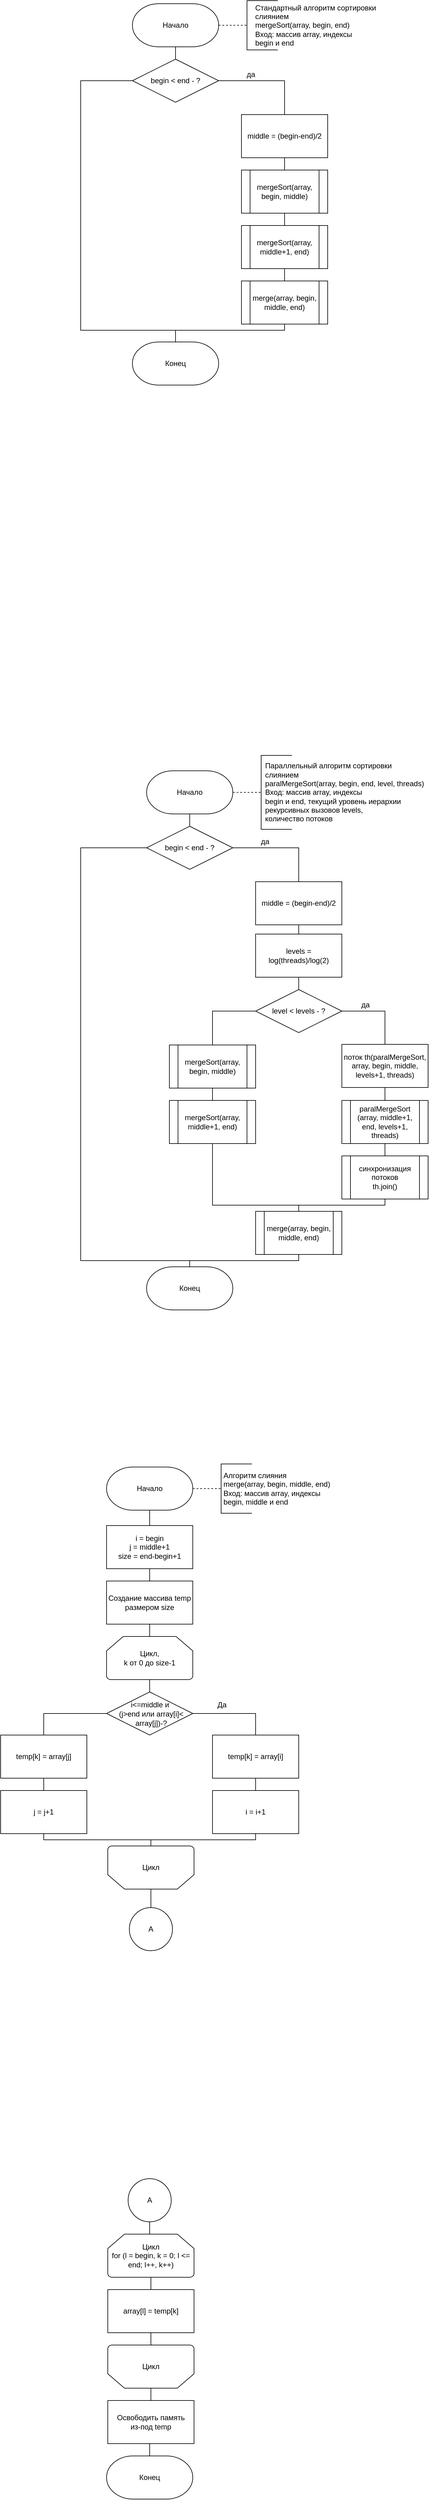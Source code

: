 <mxfile version="16.4.5" type="device"><diagram id="qD7uuQ1wmnW5SrdzAQ2x" name="Страница 1"><mxGraphModel dx="1422" dy="762" grid="1" gridSize="10" guides="1" tooltips="1" connect="1" arrows="1" fold="1" page="1" pageScale="1" pageWidth="827" pageHeight="1169" math="0" shadow="0"><root><mxCell id="0"/><mxCell id="1" parent="0"/><mxCell id="2qAkVk2IzRb8M_Sz5Cnt-39" style="edgeStyle=orthogonalEdgeStyle;rounded=0;orthogonalLoop=1;jettySize=auto;html=1;exitX=1;exitY=0.5;exitDx=0;exitDy=0;exitPerimeter=0;entryX=0;entryY=0.5;entryDx=0;entryDy=0;entryPerimeter=0;endArrow=none;endFill=0;dashed=1;" parent="1" source="2qAkVk2IzRb8M_Sz5Cnt-1" target="2qAkVk2IzRb8M_Sz5Cnt-38" edge="1"><mxGeometry relative="1" as="geometry"/></mxCell><mxCell id="4c---CPrG4lABsL4aUCO-13" value="" style="edgeStyle=orthogonalEdgeStyle;rounded=0;orthogonalLoop=1;jettySize=auto;html=1;endArrow=none;endFill=0;" parent="1" source="2qAkVk2IzRb8M_Sz5Cnt-1" target="4c---CPrG4lABsL4aUCO-3" edge="1"><mxGeometry relative="1" as="geometry"/></mxCell><mxCell id="2qAkVk2IzRb8M_Sz5Cnt-1" value="Начало" style="strokeWidth=1;html=1;shape=mxgraph.flowchart.terminator;whiteSpace=wrap;" parent="1" vertex="1"><mxGeometry x="284" y="30" width="140" height="70" as="geometry"/></mxCell><mxCell id="2qAkVk2IzRb8M_Sz5Cnt-38" value="" style="strokeWidth=1;html=1;shape=mxgraph.flowchart.annotation_1;align=left;pointerEvents=1;" parent="1" vertex="1"><mxGeometry x="470" y="25" width="50" height="80" as="geometry"/></mxCell><mxCell id="2qAkVk2IzRb8M_Sz5Cnt-40" value="Стандартный алгоритм сортировки&lt;br&gt;&lt;div style=&quot;text-align: left&quot;&gt;&lt;span&gt;слиянием&lt;/span&gt;&lt;/div&gt;&lt;div style=&quot;text-align: left&quot;&gt;&lt;span&gt;mergeSort(array, begin, end)&lt;/span&gt;&lt;/div&gt;&lt;div style=&quot;text-align: left&quot;&gt;&lt;span&gt;Вход: массив array, индексы&lt;/span&gt;&lt;/div&gt;&lt;div style=&quot;text-align: left&quot;&gt;begin и end&lt;br&gt;&lt;/div&gt;" style="text;html=1;align=center;verticalAlign=middle;resizable=0;points=[];autosize=1;strokeColor=none;" parent="1" vertex="1"><mxGeometry x="476" y="30" width="210" height="70" as="geometry"/></mxCell><mxCell id="3QYset2Z9UaE8vCG88XI-7" value="Конец" style="strokeWidth=1;html=1;shape=mxgraph.flowchart.terminator;whiteSpace=wrap;" parent="1" vertex="1"><mxGeometry x="284" y="579" width="140" height="70" as="geometry"/></mxCell><mxCell id="4c---CPrG4lABsL4aUCO-10" style="edgeStyle=orthogonalEdgeStyle;rounded=0;orthogonalLoop=1;jettySize=auto;html=1;exitX=0;exitY=0.5;exitDx=0;exitDy=0;exitPerimeter=0;entryX=0.5;entryY=0;entryDx=0;entryDy=0;entryPerimeter=0;endArrow=none;endFill=0;" parent="1" source="4c---CPrG4lABsL4aUCO-3" target="3QYset2Z9UaE8vCG88XI-7" edge="1"><mxGeometry relative="1" as="geometry"><Array as="points"><mxPoint x="200" y="155"/><mxPoint x="200" y="560"/><mxPoint x="354" y="560"/></Array></mxGeometry></mxCell><mxCell id="4c---CPrG4lABsL4aUCO-11" style="edgeStyle=orthogonalEdgeStyle;rounded=0;orthogonalLoop=1;jettySize=auto;html=1;exitX=1;exitY=0.5;exitDx=0;exitDy=0;exitPerimeter=0;entryX=0.5;entryY=0;entryDx=0;entryDy=0;endArrow=none;endFill=0;" parent="1" source="4c---CPrG4lABsL4aUCO-3" target="4c---CPrG4lABsL4aUCO-4" edge="1"><mxGeometry relative="1" as="geometry"/></mxCell><mxCell id="4c---CPrG4lABsL4aUCO-3" value="begin &amp;lt; end - ?" style="strokeWidth=1;html=1;shape=mxgraph.flowchart.decision;whiteSpace=wrap;" parent="1" vertex="1"><mxGeometry x="284" y="120" width="140" height="70" as="geometry"/></mxCell><mxCell id="4c---CPrG4lABsL4aUCO-14" value="" style="edgeStyle=orthogonalEdgeStyle;rounded=0;orthogonalLoop=1;jettySize=auto;html=1;endArrow=none;endFill=0;" parent="1" source="4c---CPrG4lABsL4aUCO-4" target="4c---CPrG4lABsL4aUCO-6" edge="1"><mxGeometry relative="1" as="geometry"/></mxCell><mxCell id="4c---CPrG4lABsL4aUCO-4" value="middle = (begin-end)/2" style="rounded=0;whiteSpace=wrap;html=1;strokeWidth=1;" parent="1" vertex="1"><mxGeometry x="461" y="210" width="140" height="70" as="geometry"/></mxCell><mxCell id="4c---CPrG4lABsL4aUCO-5" value="mergeSort(array, begin, middle)" style="shape=process;whiteSpace=wrap;html=1;backgroundOutline=1;" parent="1" vertex="1"><mxGeometry x="461" y="300" width="140" height="70" as="geometry"/></mxCell><mxCell id="4c---CPrG4lABsL4aUCO-15" value="" style="edgeStyle=orthogonalEdgeStyle;rounded=0;orthogonalLoop=1;jettySize=auto;html=1;endArrow=none;endFill=0;" parent="1" source="4c---CPrG4lABsL4aUCO-6" target="4c---CPrG4lABsL4aUCO-7" edge="1"><mxGeometry relative="1" as="geometry"/></mxCell><mxCell id="4c---CPrG4lABsL4aUCO-6" value="mergeSort(array, middle+1, end)" style="shape=process;whiteSpace=wrap;html=1;backgroundOutline=1;" parent="1" vertex="1"><mxGeometry x="461" y="390" width="140" height="70" as="geometry"/></mxCell><mxCell id="4c---CPrG4lABsL4aUCO-8" style="edgeStyle=orthogonalEdgeStyle;rounded=0;orthogonalLoop=1;jettySize=auto;html=1;exitX=0.5;exitY=1;exitDx=0;exitDy=0;entryX=0.5;entryY=0;entryDx=0;entryDy=0;entryPerimeter=0;endArrow=none;endFill=0;" parent="1" source="4c---CPrG4lABsL4aUCO-7" target="3QYset2Z9UaE8vCG88XI-7" edge="1"><mxGeometry relative="1" as="geometry"><Array as="points"><mxPoint x="531" y="560"/><mxPoint x="354" y="560"/></Array></mxGeometry></mxCell><mxCell id="4c---CPrG4lABsL4aUCO-7" value="merge(array, begin, middle, end)" style="shape=process;whiteSpace=wrap;html=1;backgroundOutline=1;" parent="1" vertex="1"><mxGeometry x="461" y="480" width="140" height="70" as="geometry"/></mxCell><mxCell id="4c---CPrG4lABsL4aUCO-12" value="да" style="text;html=1;align=center;verticalAlign=middle;resizable=0;points=[];autosize=1;strokeColor=none;" parent="1" vertex="1"><mxGeometry x="461" y="135" width="30" height="20" as="geometry"/></mxCell><mxCell id="4c---CPrG4lABsL4aUCO-17" style="edgeStyle=orthogonalEdgeStyle;rounded=0;orthogonalLoop=1;jettySize=auto;html=1;exitX=1;exitY=0.5;exitDx=0;exitDy=0;exitPerimeter=0;entryX=0;entryY=0.5;entryDx=0;entryDy=0;entryPerimeter=0;endArrow=none;endFill=0;dashed=1;" parent="1" source="4c---CPrG4lABsL4aUCO-19" target="4c---CPrG4lABsL4aUCO-20" edge="1"><mxGeometry relative="1" as="geometry"/></mxCell><mxCell id="4c---CPrG4lABsL4aUCO-18" value="" style="edgeStyle=orthogonalEdgeStyle;rounded=0;orthogonalLoop=1;jettySize=auto;html=1;endArrow=none;endFill=0;" parent="1" source="4c---CPrG4lABsL4aUCO-19" target="4c---CPrG4lABsL4aUCO-25" edge="1"><mxGeometry relative="1" as="geometry"/></mxCell><mxCell id="4c---CPrG4lABsL4aUCO-19" value="Начало" style="strokeWidth=1;html=1;shape=mxgraph.flowchart.terminator;whiteSpace=wrap;" parent="1" vertex="1"><mxGeometry x="307" y="1275" width="140" height="70" as="geometry"/></mxCell><mxCell id="4c---CPrG4lABsL4aUCO-20" value="" style="strokeWidth=1;html=1;shape=mxgraph.flowchart.annotation_1;align=left;pointerEvents=1;" parent="1" vertex="1"><mxGeometry x="493" y="1250" width="50" height="120" as="geometry"/></mxCell><mxCell id="4c---CPrG4lABsL4aUCO-21" value="&lt;div style=&quot;text-align: left&quot;&gt;&lt;span&gt;Параллельный алгоритм сортировки&lt;/span&gt;&lt;/div&gt;&lt;div style=&quot;text-align: left&quot;&gt;&lt;span&gt;слиянием&lt;/span&gt;&lt;/div&gt;&lt;div style=&quot;text-align: left&quot;&gt;&lt;span&gt;paralMergeSort(array, begin, end, level, threads)&lt;/span&gt;&lt;/div&gt;&lt;div style=&quot;text-align: left&quot;&gt;&lt;span&gt;Вход: массив array, индексы&lt;/span&gt;&lt;/div&gt;&lt;div style=&quot;text-align: left&quot;&gt;begin и end, текущий уровень иерархии&lt;/div&gt;&lt;div style=&quot;text-align: left&quot;&gt;рекурсивных вызовов levels,&lt;br&gt;&lt;/div&gt;&lt;div style=&quot;text-align: left&quot;&gt;количество потоков&lt;/div&gt;" style="text;html=1;align=center;verticalAlign=middle;resizable=0;points=[];autosize=1;strokeColor=none;" parent="1" vertex="1"><mxGeometry x="493" y="1260" width="270" height="100" as="geometry"/></mxCell><mxCell id="4c---CPrG4lABsL4aUCO-22" value="Конец" style="strokeWidth=1;html=1;shape=mxgraph.flowchart.terminator;whiteSpace=wrap;" parent="1" vertex="1"><mxGeometry x="307" y="2080" width="140" height="70" as="geometry"/></mxCell><mxCell id="4c---CPrG4lABsL4aUCO-24" style="edgeStyle=orthogonalEdgeStyle;rounded=0;orthogonalLoop=1;jettySize=auto;html=1;exitX=1;exitY=0.5;exitDx=0;exitDy=0;exitPerimeter=0;entryX=0.5;entryY=0;entryDx=0;entryDy=0;endArrow=none;endFill=0;" parent="1" source="4c---CPrG4lABsL4aUCO-25" target="4c---CPrG4lABsL4aUCO-27" edge="1"><mxGeometry relative="1" as="geometry"/></mxCell><mxCell id="4c---CPrG4lABsL4aUCO-51" style="edgeStyle=orthogonalEdgeStyle;rounded=0;orthogonalLoop=1;jettySize=auto;html=1;exitX=0;exitY=0.5;exitDx=0;exitDy=0;exitPerimeter=0;entryX=0.5;entryY=0;entryDx=0;entryDy=0;entryPerimeter=0;endArrow=none;endFill=0;" parent="1" source="4c---CPrG4lABsL4aUCO-25" target="4c---CPrG4lABsL4aUCO-22" edge="1"><mxGeometry relative="1" as="geometry"><Array as="points"><mxPoint x="200" y="1400"/><mxPoint x="200" y="2070"/><mxPoint x="377" y="2070"/></Array></mxGeometry></mxCell><mxCell id="4c---CPrG4lABsL4aUCO-25" value="begin &amp;lt; end - ?" style="strokeWidth=1;html=1;shape=mxgraph.flowchart.decision;whiteSpace=wrap;" parent="1" vertex="1"><mxGeometry x="307" y="1365" width="140" height="70" as="geometry"/></mxCell><mxCell id="4c---CPrG4lABsL4aUCO-49" style="edgeStyle=orthogonalEdgeStyle;rounded=0;orthogonalLoop=1;jettySize=auto;html=1;exitX=0.5;exitY=1;exitDx=0;exitDy=0;entryX=0.5;entryY=0;entryDx=0;entryDy=0;endArrow=none;endFill=0;" parent="1" source="4c---CPrG4lABsL4aUCO-27" target="4c---CPrG4lABsL4aUCO-34" edge="1"><mxGeometry relative="1" as="geometry"/></mxCell><mxCell id="4c---CPrG4lABsL4aUCO-27" value="middle = (begin-end)/2" style="rounded=0;whiteSpace=wrap;html=1;strokeWidth=1;" parent="1" vertex="1"><mxGeometry x="484" y="1455" width="140" height="70" as="geometry"/></mxCell><mxCell id="4c---CPrG4lABsL4aUCO-50" style="edgeStyle=orthogonalEdgeStyle;rounded=0;orthogonalLoop=1;jettySize=auto;html=1;exitX=0.5;exitY=1;exitDx=0;exitDy=0;entryX=0.5;entryY=0;entryDx=0;entryDy=0;entryPerimeter=0;endArrow=none;endFill=0;" parent="1" source="4c---CPrG4lABsL4aUCO-32" target="4c---CPrG4lABsL4aUCO-22" edge="1"><mxGeometry relative="1" as="geometry"><Array as="points"><mxPoint x="554" y="2070"/><mxPoint x="377" y="2070"/></Array></mxGeometry></mxCell><mxCell id="4c---CPrG4lABsL4aUCO-32" value="merge(array, begin, middle, end)" style="shape=process;whiteSpace=wrap;html=1;backgroundOutline=1;" parent="1" vertex="1"><mxGeometry x="484" y="1990" width="140" height="70" as="geometry"/></mxCell><mxCell id="4c---CPrG4lABsL4aUCO-33" value="да" style="text;html=1;align=center;verticalAlign=middle;resizable=0;points=[];autosize=1;strokeColor=none;" parent="1" vertex="1"><mxGeometry x="484" y="1380" width="30" height="20" as="geometry"/></mxCell><mxCell id="4c---CPrG4lABsL4aUCO-48" value="" style="edgeStyle=orthogonalEdgeStyle;rounded=0;orthogonalLoop=1;jettySize=auto;html=1;endArrow=none;endFill=0;" parent="1" source="4c---CPrG4lABsL4aUCO-34" target="4c---CPrG4lABsL4aUCO-35" edge="1"><mxGeometry relative="1" as="geometry"/></mxCell><mxCell id="4c---CPrG4lABsL4aUCO-34" value="levels = log(threads)/log(2)" style="rounded=0;whiteSpace=wrap;html=1;strokeWidth=1;" parent="1" vertex="1"><mxGeometry x="484" y="1540" width="140" height="70" as="geometry"/></mxCell><mxCell id="4c---CPrG4lABsL4aUCO-45" style="edgeStyle=orthogonalEdgeStyle;rounded=0;orthogonalLoop=1;jettySize=auto;html=1;exitX=1;exitY=0.5;exitDx=0;exitDy=0;exitPerimeter=0;entryX=0.5;entryY=0;entryDx=0;entryDy=0;endArrow=none;endFill=0;" parent="1" source="4c---CPrG4lABsL4aUCO-35" target="4c---CPrG4lABsL4aUCO-36" edge="1"><mxGeometry relative="1" as="geometry"/></mxCell><mxCell id="4c---CPrG4lABsL4aUCO-46" style="edgeStyle=orthogonalEdgeStyle;rounded=0;orthogonalLoop=1;jettySize=auto;html=1;exitX=0;exitY=0.5;exitDx=0;exitDy=0;exitPerimeter=0;entryX=0.5;entryY=0;entryDx=0;entryDy=0;endArrow=none;endFill=0;" parent="1" source="4c---CPrG4lABsL4aUCO-35" target="4c---CPrG4lABsL4aUCO-39" edge="1"><mxGeometry relative="1" as="geometry"/></mxCell><mxCell id="4c---CPrG4lABsL4aUCO-35" value="level &amp;lt; levels - ?" style="strokeWidth=1;html=1;shape=mxgraph.flowchart.decision;whiteSpace=wrap;" parent="1" vertex="1"><mxGeometry x="484" y="1630" width="140" height="70" as="geometry"/></mxCell><mxCell id="4c---CPrG4lABsL4aUCO-44" value="" style="edgeStyle=orthogonalEdgeStyle;rounded=0;orthogonalLoop=1;jettySize=auto;html=1;endArrow=none;endFill=0;" parent="1" source="4c---CPrG4lABsL4aUCO-36" target="4c---CPrG4lABsL4aUCO-38" edge="1"><mxGeometry relative="1" as="geometry"/></mxCell><mxCell id="4c---CPrG4lABsL4aUCO-36" value="поток th(paralMergeSort, array, begin, middle, levels+1, threads)" style="rounded=0;whiteSpace=wrap;html=1;strokeWidth=1;" parent="1" vertex="1"><mxGeometry x="624" y="1719" width="140" height="70" as="geometry"/></mxCell><mxCell id="4c---CPrG4lABsL4aUCO-37" value="paralMergeSort&lt;br&gt;(array, middle+1, end, levels+1, threads)" style="shape=process;whiteSpace=wrap;html=1;backgroundOutline=1;" parent="1" vertex="1"><mxGeometry x="624" y="1810" width="140" height="70" as="geometry"/></mxCell><mxCell id="4c---CPrG4lABsL4aUCO-41" style="edgeStyle=orthogonalEdgeStyle;rounded=0;orthogonalLoop=1;jettySize=auto;html=1;exitX=0.5;exitY=1;exitDx=0;exitDy=0;entryX=0.5;entryY=0;entryDx=0;entryDy=0;endArrow=none;endFill=0;" parent="1" source="4c---CPrG4lABsL4aUCO-38" target="4c---CPrG4lABsL4aUCO-32" edge="1"><mxGeometry relative="1" as="geometry"><Array as="points"><mxPoint x="694" y="1980"/><mxPoint x="554" y="1980"/></Array></mxGeometry></mxCell><mxCell id="4c---CPrG4lABsL4aUCO-38" value="синхронизация потоков&lt;br&gt;th.join()" style="shape=process;whiteSpace=wrap;html=1;backgroundOutline=1;" parent="1" vertex="1"><mxGeometry x="624" y="1900" width="140" height="70" as="geometry"/></mxCell><mxCell id="4c---CPrG4lABsL4aUCO-43" value="" style="edgeStyle=orthogonalEdgeStyle;rounded=0;orthogonalLoop=1;jettySize=auto;html=1;endArrow=none;endFill=0;" parent="1" source="4c---CPrG4lABsL4aUCO-39" target="4c---CPrG4lABsL4aUCO-40" edge="1"><mxGeometry relative="1" as="geometry"/></mxCell><mxCell id="4c---CPrG4lABsL4aUCO-39" value="mergeSort(array, begin, middle)" style="shape=process;whiteSpace=wrap;html=1;backgroundOutline=1;" parent="1" vertex="1"><mxGeometry x="344" y="1720" width="140" height="70" as="geometry"/></mxCell><mxCell id="4c---CPrG4lABsL4aUCO-42" style="edgeStyle=orthogonalEdgeStyle;rounded=0;orthogonalLoop=1;jettySize=auto;html=1;exitX=0.5;exitY=1;exitDx=0;exitDy=0;entryX=0.5;entryY=0;entryDx=0;entryDy=0;endArrow=none;endFill=0;" parent="1" source="4c---CPrG4lABsL4aUCO-40" target="4c---CPrG4lABsL4aUCO-32" edge="1"><mxGeometry relative="1" as="geometry"><Array as="points"><mxPoint x="414" y="1980"/><mxPoint x="554" y="1980"/></Array></mxGeometry></mxCell><mxCell id="4c---CPrG4lABsL4aUCO-40" value="mergeSort(array, middle+1, end)" style="shape=process;whiteSpace=wrap;html=1;backgroundOutline=1;" parent="1" vertex="1"><mxGeometry x="344" y="1810" width="140" height="70" as="geometry"/></mxCell><mxCell id="4c---CPrG4lABsL4aUCO-47" value="да" style="text;html=1;align=center;verticalAlign=middle;resizable=0;points=[];autosize=1;strokeColor=none;" parent="1" vertex="1"><mxGeometry x="647" y="1645" width="30" height="20" as="geometry"/></mxCell><mxCell id="4c---CPrG4lABsL4aUCO-52" style="edgeStyle=orthogonalEdgeStyle;rounded=0;orthogonalLoop=1;jettySize=auto;html=1;exitX=1;exitY=0.5;exitDx=0;exitDy=0;exitPerimeter=0;entryX=0;entryY=0.5;entryDx=0;entryDy=0;entryPerimeter=0;endArrow=none;endFill=0;dashed=1;" parent="1" source="4c---CPrG4lABsL4aUCO-54" target="4c---CPrG4lABsL4aUCO-55" edge="1"><mxGeometry relative="1" as="geometry"/></mxCell><mxCell id="4c---CPrG4lABsL4aUCO-60" value="" style="edgeStyle=orthogonalEdgeStyle;rounded=0;orthogonalLoop=1;jettySize=auto;html=1;endArrow=none;endFill=0;" parent="1" source="4c---CPrG4lABsL4aUCO-54" target="4c---CPrG4lABsL4aUCO-59" edge="1"><mxGeometry relative="1" as="geometry"/></mxCell><mxCell id="4c---CPrG4lABsL4aUCO-54" value="Начало" style="strokeWidth=1;html=1;shape=mxgraph.flowchart.terminator;whiteSpace=wrap;" parent="1" vertex="1"><mxGeometry x="242" y="2405" width="140" height="70" as="geometry"/></mxCell><mxCell id="4c---CPrG4lABsL4aUCO-55" value="" style="strokeWidth=1;html=1;shape=mxgraph.flowchart.annotation_1;align=left;pointerEvents=1;" parent="1" vertex="1"><mxGeometry x="428" y="2400" width="50" height="80" as="geometry"/></mxCell><mxCell id="4c---CPrG4lABsL4aUCO-56" value="&lt;div style=&quot;text-align: left&quot;&gt;&lt;span&gt;Алгоритм&amp;nbsp;&lt;/span&gt;&lt;span&gt;слияния&lt;/span&gt;&lt;/div&gt;&lt;div style=&quot;text-align: left&quot;&gt;&lt;span&gt;merge(array, begin, middle, end)&lt;/span&gt;&lt;/div&gt;&lt;div style=&quot;text-align: left&quot;&gt;&lt;span&gt;Вход: массив array, индексы&lt;/span&gt;&lt;/div&gt;&lt;div style=&quot;text-align: left&quot;&gt;begin, middle и end&lt;/div&gt;" style="text;html=1;align=center;verticalAlign=middle;resizable=0;points=[];autosize=1;strokeColor=none;" parent="1" vertex="1"><mxGeometry x="423" y="2410" width="190" height="60" as="geometry"/></mxCell><mxCell id="4c---CPrG4lABsL4aUCO-57" style="edgeStyle=orthogonalEdgeStyle;rounded=0;orthogonalLoop=1;jettySize=auto;html=1;exitX=0.5;exitY=1;exitDx=0;exitDy=0;exitPerimeter=0;endArrow=none;endFill=0;" parent="1" source="4c---CPrG4lABsL4aUCO-55" target="4c---CPrG4lABsL4aUCO-55" edge="1"><mxGeometry relative="1" as="geometry"/></mxCell><mxCell id="4c---CPrG4lABsL4aUCO-58" style="edgeStyle=orthogonalEdgeStyle;rounded=0;orthogonalLoop=1;jettySize=auto;html=1;exitX=0.5;exitY=1;exitDx=0;exitDy=0;exitPerimeter=0;endArrow=none;endFill=0;" parent="1" source="4c---CPrG4lABsL4aUCO-55" target="4c---CPrG4lABsL4aUCO-55" edge="1"><mxGeometry relative="1" as="geometry"/></mxCell><mxCell id="4c---CPrG4lABsL4aUCO-62" value="" style="edgeStyle=orthogonalEdgeStyle;rounded=0;orthogonalLoop=1;jettySize=auto;html=1;endArrow=none;endFill=0;" parent="1" source="4c---CPrG4lABsL4aUCO-59" target="4c---CPrG4lABsL4aUCO-61" edge="1"><mxGeometry relative="1" as="geometry"/></mxCell><mxCell id="4c---CPrG4lABsL4aUCO-59" value="i = begin&lt;br&gt;j = middle+1&lt;br&gt;size = end-begin+1" style="rounded=0;whiteSpace=wrap;html=1;strokeWidth=1;" parent="1" vertex="1"><mxGeometry x="242" y="2500" width="140" height="70" as="geometry"/></mxCell><mxCell id="4c---CPrG4lABsL4aUCO-79" value="" style="edgeStyle=orthogonalEdgeStyle;rounded=0;orthogonalLoop=1;jettySize=auto;html=1;endArrow=none;endFill=0;" parent="1" source="4c---CPrG4lABsL4aUCO-61" target="4c---CPrG4lABsL4aUCO-65" edge="1"><mxGeometry relative="1" as="geometry"/></mxCell><mxCell id="4c---CPrG4lABsL4aUCO-61" value="Создание массива temp&lt;br&gt;размером size" style="rounded=0;whiteSpace=wrap;html=1;strokeWidth=1;" parent="1" vertex="1"><mxGeometry x="242" y="2590" width="140" height="70" as="geometry"/></mxCell><mxCell id="4c---CPrG4lABsL4aUCO-78" value="" style="edgeStyle=orthogonalEdgeStyle;rounded=0;orthogonalLoop=1;jettySize=auto;html=1;endArrow=none;endFill=0;" parent="1" source="4c---CPrG4lABsL4aUCO-63" target="4c---CPrG4lABsL4aUCO-67" edge="1"><mxGeometry relative="1" as="geometry"/></mxCell><mxCell id="4c---CPrG4lABsL4aUCO-63" value="Цикл,&lt;br&gt;k от 0 до size-1" style="strokeWidth=1;html=1;shape=mxgraph.flowchart.loop_limit;whiteSpace=wrap;" parent="1" vertex="1"><mxGeometry x="242" y="2680" width="140" height="70" as="geometry"/></mxCell><mxCell id="4c---CPrG4lABsL4aUCO-85" value="" style="edgeStyle=orthogonalEdgeStyle;rounded=0;orthogonalLoop=1;jettySize=auto;html=1;endArrow=none;endFill=0;" parent="1" source="4c---CPrG4lABsL4aUCO-64" target="4c---CPrG4lABsL4aUCO-83" edge="1"><mxGeometry relative="1" as="geometry"/></mxCell><mxCell id="4c---CPrG4lABsL4aUCO-64" value="Цикл" style="strokeWidth=1;html=1;shape=mxgraph.flowchart.loop_limit;whiteSpace=wrap;direction=west;" parent="1" vertex="1"><mxGeometry x="244" y="3020" width="140" height="70" as="geometry"/></mxCell><mxCell id="4c---CPrG4lABsL4aUCO-74" style="edgeStyle=orthogonalEdgeStyle;rounded=0;orthogonalLoop=1;jettySize=auto;html=1;exitX=1;exitY=0.5;exitDx=0;exitDy=0;exitPerimeter=0;entryX=0.5;entryY=0;entryDx=0;entryDy=0;endArrow=none;endFill=0;" parent="1" source="4c---CPrG4lABsL4aUCO-65" target="4c---CPrG4lABsL4aUCO-69" edge="1"><mxGeometry relative="1" as="geometry"/></mxCell><mxCell id="4c---CPrG4lABsL4aUCO-75" style="edgeStyle=orthogonalEdgeStyle;rounded=0;orthogonalLoop=1;jettySize=auto;html=1;exitX=0;exitY=0.5;exitDx=0;exitDy=0;exitPerimeter=0;entryX=0.5;entryY=0;entryDx=0;entryDy=0;endArrow=none;endFill=0;" parent="1" source="4c---CPrG4lABsL4aUCO-65" target="4c---CPrG4lABsL4aUCO-72" edge="1"><mxGeometry relative="1" as="geometry"/></mxCell><mxCell id="4c---CPrG4lABsL4aUCO-65" value="" style="strokeWidth=1;html=1;shape=mxgraph.flowchart.decision;whiteSpace=wrap;" parent="1" vertex="1"><mxGeometry x="242" y="2770" width="140" height="70" as="geometry"/></mxCell><mxCell id="4c---CPrG4lABsL4aUCO-66" value="i&amp;lt;=middle и" style="text;html=1;align=center;verticalAlign=middle;resizable=0;points=[];autosize=1;strokeColor=none;" parent="1" vertex="1"><mxGeometry x="272" y="2781" width="80" height="20" as="geometry"/></mxCell><mxCell id="4c---CPrG4lABsL4aUCO-67" value="(j&amp;gt;end или array[i]&amp;lt;&lt;br&gt;array[j])-?" style="text;html=1;align=center;verticalAlign=middle;resizable=0;points=[];autosize=1;strokeColor=none;" parent="1" vertex="1"><mxGeometry x="254" y="2798" width="120" height="30" as="geometry"/></mxCell><mxCell id="4c---CPrG4lABsL4aUCO-68" value="" style="edgeStyle=orthogonalEdgeStyle;rounded=0;orthogonalLoop=1;jettySize=auto;html=1;endArrow=none;endFill=0;" parent="1" source="4c---CPrG4lABsL4aUCO-69" target="4c---CPrG4lABsL4aUCO-70" edge="1"><mxGeometry relative="1" as="geometry"/></mxCell><mxCell id="4c---CPrG4lABsL4aUCO-69" value="temp[k] = array[i]" style="rounded=0;whiteSpace=wrap;html=1;strokeWidth=1;" parent="1" vertex="1"><mxGeometry x="414" y="2840" width="140" height="70" as="geometry"/></mxCell><mxCell id="4c---CPrG4lABsL4aUCO-76" style="edgeStyle=orthogonalEdgeStyle;rounded=0;orthogonalLoop=1;jettySize=auto;html=1;exitX=0.5;exitY=1;exitDx=0;exitDy=0;entryX=0.5;entryY=1;entryDx=0;entryDy=0;entryPerimeter=0;endArrow=none;endFill=0;" parent="1" source="4c---CPrG4lABsL4aUCO-70" target="4c---CPrG4lABsL4aUCO-64" edge="1"><mxGeometry relative="1" as="geometry"><Array as="points"><mxPoint x="484" y="3010"/><mxPoint x="314" y="3010"/></Array></mxGeometry></mxCell><mxCell id="4c---CPrG4lABsL4aUCO-70" value="i = i+1" style="rounded=0;whiteSpace=wrap;html=1;strokeWidth=1;" parent="1" vertex="1"><mxGeometry x="414" y="2930" width="140" height="70" as="geometry"/></mxCell><mxCell id="4c---CPrG4lABsL4aUCO-71" value="" style="edgeStyle=orthogonalEdgeStyle;rounded=0;orthogonalLoop=1;jettySize=auto;html=1;endArrow=none;endFill=0;" parent="1" source="4c---CPrG4lABsL4aUCO-72" target="4c---CPrG4lABsL4aUCO-73" edge="1"><mxGeometry relative="1" as="geometry"/></mxCell><mxCell id="4c---CPrG4lABsL4aUCO-72" value="temp[k] = array[j]" style="rounded=0;whiteSpace=wrap;html=1;strokeWidth=1;" parent="1" vertex="1"><mxGeometry x="70" y="2840" width="140" height="70" as="geometry"/></mxCell><mxCell id="4c---CPrG4lABsL4aUCO-77" style="edgeStyle=orthogonalEdgeStyle;rounded=0;orthogonalLoop=1;jettySize=auto;html=1;exitX=0.5;exitY=1;exitDx=0;exitDy=0;entryX=0.5;entryY=1;entryDx=0;entryDy=0;entryPerimeter=0;endArrow=none;endFill=0;" parent="1" source="4c---CPrG4lABsL4aUCO-73" target="4c---CPrG4lABsL4aUCO-64" edge="1"><mxGeometry relative="1" as="geometry"><Array as="points"><mxPoint x="140" y="3010"/><mxPoint x="314" y="3010"/></Array></mxGeometry></mxCell><mxCell id="4c---CPrG4lABsL4aUCO-73" value="j = j+1" style="rounded=0;whiteSpace=wrap;html=1;strokeWidth=1;" parent="1" vertex="1"><mxGeometry x="70" y="2930" width="140" height="70" as="geometry"/></mxCell><mxCell id="4c---CPrG4lABsL4aUCO-88" value="" style="edgeStyle=orthogonalEdgeStyle;rounded=0;orthogonalLoop=1;jettySize=auto;html=1;endArrow=none;endFill=0;" parent="1" source="4c---CPrG4lABsL4aUCO-81" target="4c---CPrG4lABsL4aUCO-82" edge="1"><mxGeometry relative="1" as="geometry"/></mxCell><mxCell id="4c---CPrG4lABsL4aUCO-81" value="array[l] = temp[k]" style="rounded=0;whiteSpace=wrap;html=1;strokeWidth=1;" parent="1" vertex="1"><mxGeometry x="244" y="3740" width="140" height="70" as="geometry"/></mxCell><mxCell id="4c---CPrG4lABsL4aUCO-92" value="" style="edgeStyle=orthogonalEdgeStyle;rounded=0;orthogonalLoop=1;jettySize=auto;html=1;endArrow=none;endFill=0;" parent="1" source="4c---CPrG4lABsL4aUCO-82" target="4c---CPrG4lABsL4aUCO-91" edge="1"><mxGeometry relative="1" as="geometry"/></mxCell><mxCell id="4c---CPrG4lABsL4aUCO-82" value="Цикл" style="strokeWidth=1;html=1;shape=mxgraph.flowchart.loop_limit;whiteSpace=wrap;direction=west;strokeColor=default;sketch=0;" parent="1" vertex="1"><mxGeometry x="244" y="3830" width="140" height="70" as="geometry"/></mxCell><mxCell id="4c---CPrG4lABsL4aUCO-83" value="A" style="ellipse;whiteSpace=wrap;html=1;aspect=fixed;strokeWidth=1;" parent="1" vertex="1"><mxGeometry x="279" y="3120" width="70" height="70" as="geometry"/></mxCell><mxCell id="4c---CPrG4lABsL4aUCO-87" value="" style="edgeStyle=orthogonalEdgeStyle;rounded=0;orthogonalLoop=1;jettySize=auto;html=1;endArrow=none;endFill=0;" parent="1" source="4c---CPrG4lABsL4aUCO-86" target="4c---CPrG4lABsL4aUCO-81" edge="1"><mxGeometry relative="1" as="geometry"/></mxCell><mxCell id="4c---CPrG4lABsL4aUCO-86" value="A" style="ellipse;whiteSpace=wrap;html=1;aspect=fixed;strokeWidth=1;" parent="1" vertex="1"><mxGeometry x="277" y="3560" width="70" height="70" as="geometry"/></mxCell><mxCell id="4c---CPrG4lABsL4aUCO-80" value="Цикл&lt;br&gt;for (l = begin, k = 0; l &amp;lt;= end; l++, k++)" style="strokeWidth=1;html=1;shape=mxgraph.flowchart.loop_limit;whiteSpace=wrap;" parent="1" vertex="1"><mxGeometry x="244" y="3650" width="140" height="70" as="geometry"/></mxCell><mxCell id="4c---CPrG4lABsL4aUCO-90" value="Освободить память&lt;br&gt;из-под temp" style="rounded=0;whiteSpace=wrap;html=1;strokeWidth=1;" parent="1" vertex="1"><mxGeometry x="244" y="3920" width="140" height="70" as="geometry"/></mxCell><mxCell id="4c---CPrG4lABsL4aUCO-91" value="Конец" style="strokeWidth=1;html=1;shape=mxgraph.flowchart.terminator;whiteSpace=wrap;" parent="1" vertex="1"><mxGeometry x="242" y="4010" width="140" height="70" as="geometry"/></mxCell><mxCell id="FFU3RzujThW0LNLj2ceX-1" value="Да" style="text;html=1;align=center;verticalAlign=middle;resizable=0;points=[];autosize=1;strokeColor=none;fillColor=none;" vertex="1" parent="1"><mxGeometry x="414" y="2781" width="30" height="20" as="geometry"/></mxCell></root></mxGraphModel></diagram></mxfile>